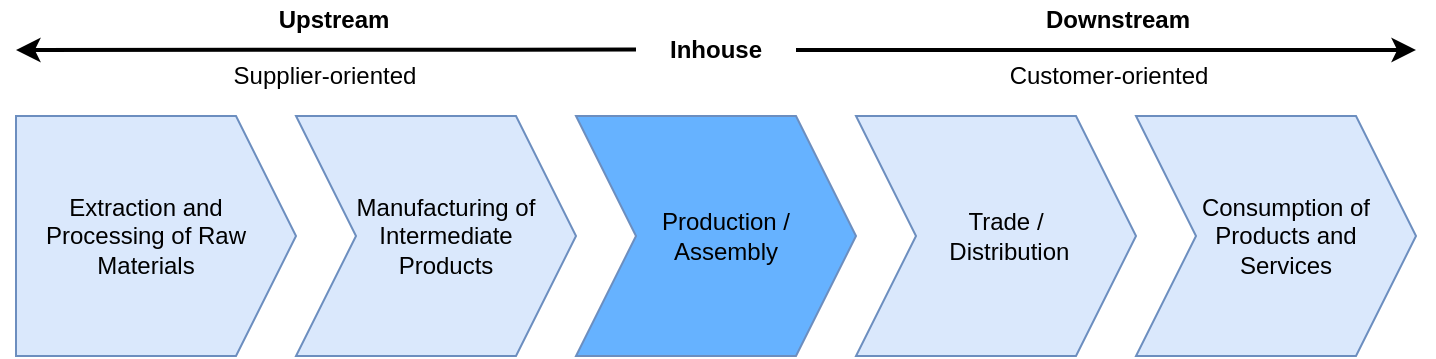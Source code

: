 <mxfile version="14.1.8" type="device"><diagram id="m0nODJxdTNXRurgjWCky" name="Page-1"><mxGraphModel dx="1177" dy="473" grid="1" gridSize="10" guides="1" tooltips="1" connect="1" arrows="1" fold="1" page="1" pageScale="1" pageWidth="420" pageHeight="340" math="0" shadow="0"><root><mxCell id="0"/><mxCell id="1" parent="0"/><mxCell id="cjLYMZ2ooxIZHcc5T1t6-9" value="" style="html=1;shadow=0;dashed=0;align=center;verticalAlign=middle;shape=mxgraph.arrows2.arrow;dy=0;dx=30;notch=30;fillColor=#dae8fc;strokeColor=#6c8ebf;" vertex="1" parent="1"><mxGeometry x="490" y="140" width="140" height="120" as="geometry"/></mxCell><mxCell id="cjLYMZ2ooxIZHcc5T1t6-7" value="" style="html=1;shadow=0;dashed=0;align=center;verticalAlign=middle;shape=mxgraph.arrows2.arrow;dy=0;dx=30;notch=30;strokeColor=#6c8ebf;fillColor=#66B2FF;" vertex="1" parent="1"><mxGeometry x="350" y="140" width="140" height="120" as="geometry"/></mxCell><mxCell id="cjLYMZ2ooxIZHcc5T1t6-1" value="" style="html=1;shadow=0;dashed=0;align=center;verticalAlign=middle;shape=mxgraph.arrows2.arrow;dy=0;dx=30;notch=0;fillColor=#dae8fc;strokeColor=#6c8ebf;" vertex="1" parent="1"><mxGeometry x="70" y="140" width="140" height="120" as="geometry"/></mxCell><mxCell id="cjLYMZ2ooxIZHcc5T1t6-2" value="&lt;span&gt;Extraction and Processing of Raw Materials&lt;/span&gt;" style="text;html=1;strokeColor=none;fillColor=none;align=center;verticalAlign=middle;whiteSpace=wrap;rounded=0;" vertex="1" parent="1"><mxGeometry x="80" y="140" width="110" height="120" as="geometry"/></mxCell><mxCell id="cjLYMZ2ooxIZHcc5T1t6-4" value="" style="html=1;shadow=0;dashed=0;align=center;verticalAlign=middle;shape=mxgraph.arrows2.arrow;dy=0;dx=30;notch=30;fillColor=#dae8fc;strokeColor=#6c8ebf;" vertex="1" parent="1"><mxGeometry x="210" y="140" width="140" height="120" as="geometry"/></mxCell><mxCell id="cjLYMZ2ooxIZHcc5T1t6-5" value="&lt;span&gt;Manufacturing of Intermediate Products&lt;/span&gt;" style="text;html=1;strokeColor=none;fillColor=none;align=center;verticalAlign=middle;whiteSpace=wrap;rounded=0;" vertex="1" parent="1"><mxGeometry x="230" y="140" width="110" height="120" as="geometry"/></mxCell><mxCell id="cjLYMZ2ooxIZHcc5T1t6-6" value="&lt;span&gt;Production / Assembly&lt;/span&gt;" style="text;html=1;strokeColor=none;fillColor=none;align=center;verticalAlign=middle;whiteSpace=wrap;rounded=0;" vertex="1" parent="1"><mxGeometry x="370" y="140" width="110" height="120" as="geometry"/></mxCell><mxCell id="cjLYMZ2ooxIZHcc5T1t6-8" value="&lt;span&gt;Trade /&lt;br&gt;&amp;nbsp;Distribution&lt;/span&gt;" style="text;html=1;strokeColor=none;fillColor=none;align=center;verticalAlign=middle;whiteSpace=wrap;rounded=0;" vertex="1" parent="1"><mxGeometry x="510" y="140" width="110" height="120" as="geometry"/></mxCell><mxCell id="cjLYMZ2ooxIZHcc5T1t6-10" value="" style="html=1;shadow=0;dashed=0;align=center;verticalAlign=middle;shape=mxgraph.arrows2.arrow;dy=0;dx=30;notch=30;fillColor=#dae8fc;strokeColor=#6c8ebf;" vertex="1" parent="1"><mxGeometry x="630" y="140" width="140" height="120" as="geometry"/></mxCell><mxCell id="cjLYMZ2ooxIZHcc5T1t6-11" value="Consumption of Products and Services" style="text;html=1;strokeColor=none;fillColor=none;align=center;verticalAlign=middle;whiteSpace=wrap;rounded=0;" vertex="1" parent="1"><mxGeometry x="650" y="140" width="110" height="120" as="geometry"/></mxCell><mxCell id="cjLYMZ2ooxIZHcc5T1t6-12" value="Inhouse" style="text;html=1;strokeColor=none;fillColor=none;align=center;verticalAlign=middle;whiteSpace=wrap;rounded=0;fontStyle=1" vertex="1" parent="1"><mxGeometry x="400" y="97" width="40" height="20" as="geometry"/></mxCell><mxCell id="cjLYMZ2ooxIZHcc5T1t6-13" value="" style="endArrow=classic;html=1;strokeWidth=2;" edge="1" parent="1"><mxGeometry width="50" height="50" relative="1" as="geometry"><mxPoint x="460" y="107" as="sourcePoint"/><mxPoint x="770" y="107" as="targetPoint"/></mxGeometry></mxCell><mxCell id="cjLYMZ2ooxIZHcc5T1t6-14" value="" style="endArrow=classic;html=1;strokeWidth=2;" edge="1" parent="1"><mxGeometry width="50" height="50" relative="1" as="geometry"><mxPoint x="380" y="106.8" as="sourcePoint"/><mxPoint x="70" y="107" as="targetPoint"/></mxGeometry></mxCell><mxCell id="cjLYMZ2ooxIZHcc5T1t6-15" value="Upstream" style="text;html=1;strokeColor=none;fillColor=none;align=center;verticalAlign=middle;whiteSpace=wrap;rounded=0;fontStyle=1" vertex="1" parent="1"><mxGeometry x="209" y="82" width="40" height="20" as="geometry"/></mxCell><mxCell id="cjLYMZ2ooxIZHcc5T1t6-16" value="Downstream" style="text;html=1;strokeColor=none;fillColor=none;align=center;verticalAlign=middle;whiteSpace=wrap;rounded=0;fontStyle=1" vertex="1" parent="1"><mxGeometry x="601" y="82" width="40" height="20" as="geometry"/></mxCell><mxCell id="cjLYMZ2ooxIZHcc5T1t6-17" value="Supplier-oriented" style="text;html=1;strokeColor=none;fillColor=none;align=center;verticalAlign=middle;whiteSpace=wrap;rounded=0;fontStyle=0" vertex="1" parent="1"><mxGeometry x="164.5" y="110" width="119" height="20" as="geometry"/></mxCell><mxCell id="cjLYMZ2ooxIZHcc5T1t6-18" value="Customer-oriented" style="text;html=1;strokeColor=none;fillColor=none;align=center;verticalAlign=middle;whiteSpace=wrap;rounded=0;fontStyle=0" vertex="1" parent="1"><mxGeometry x="556.5" y="110" width="119" height="20" as="geometry"/></mxCell></root></mxGraphModel></diagram></mxfile>